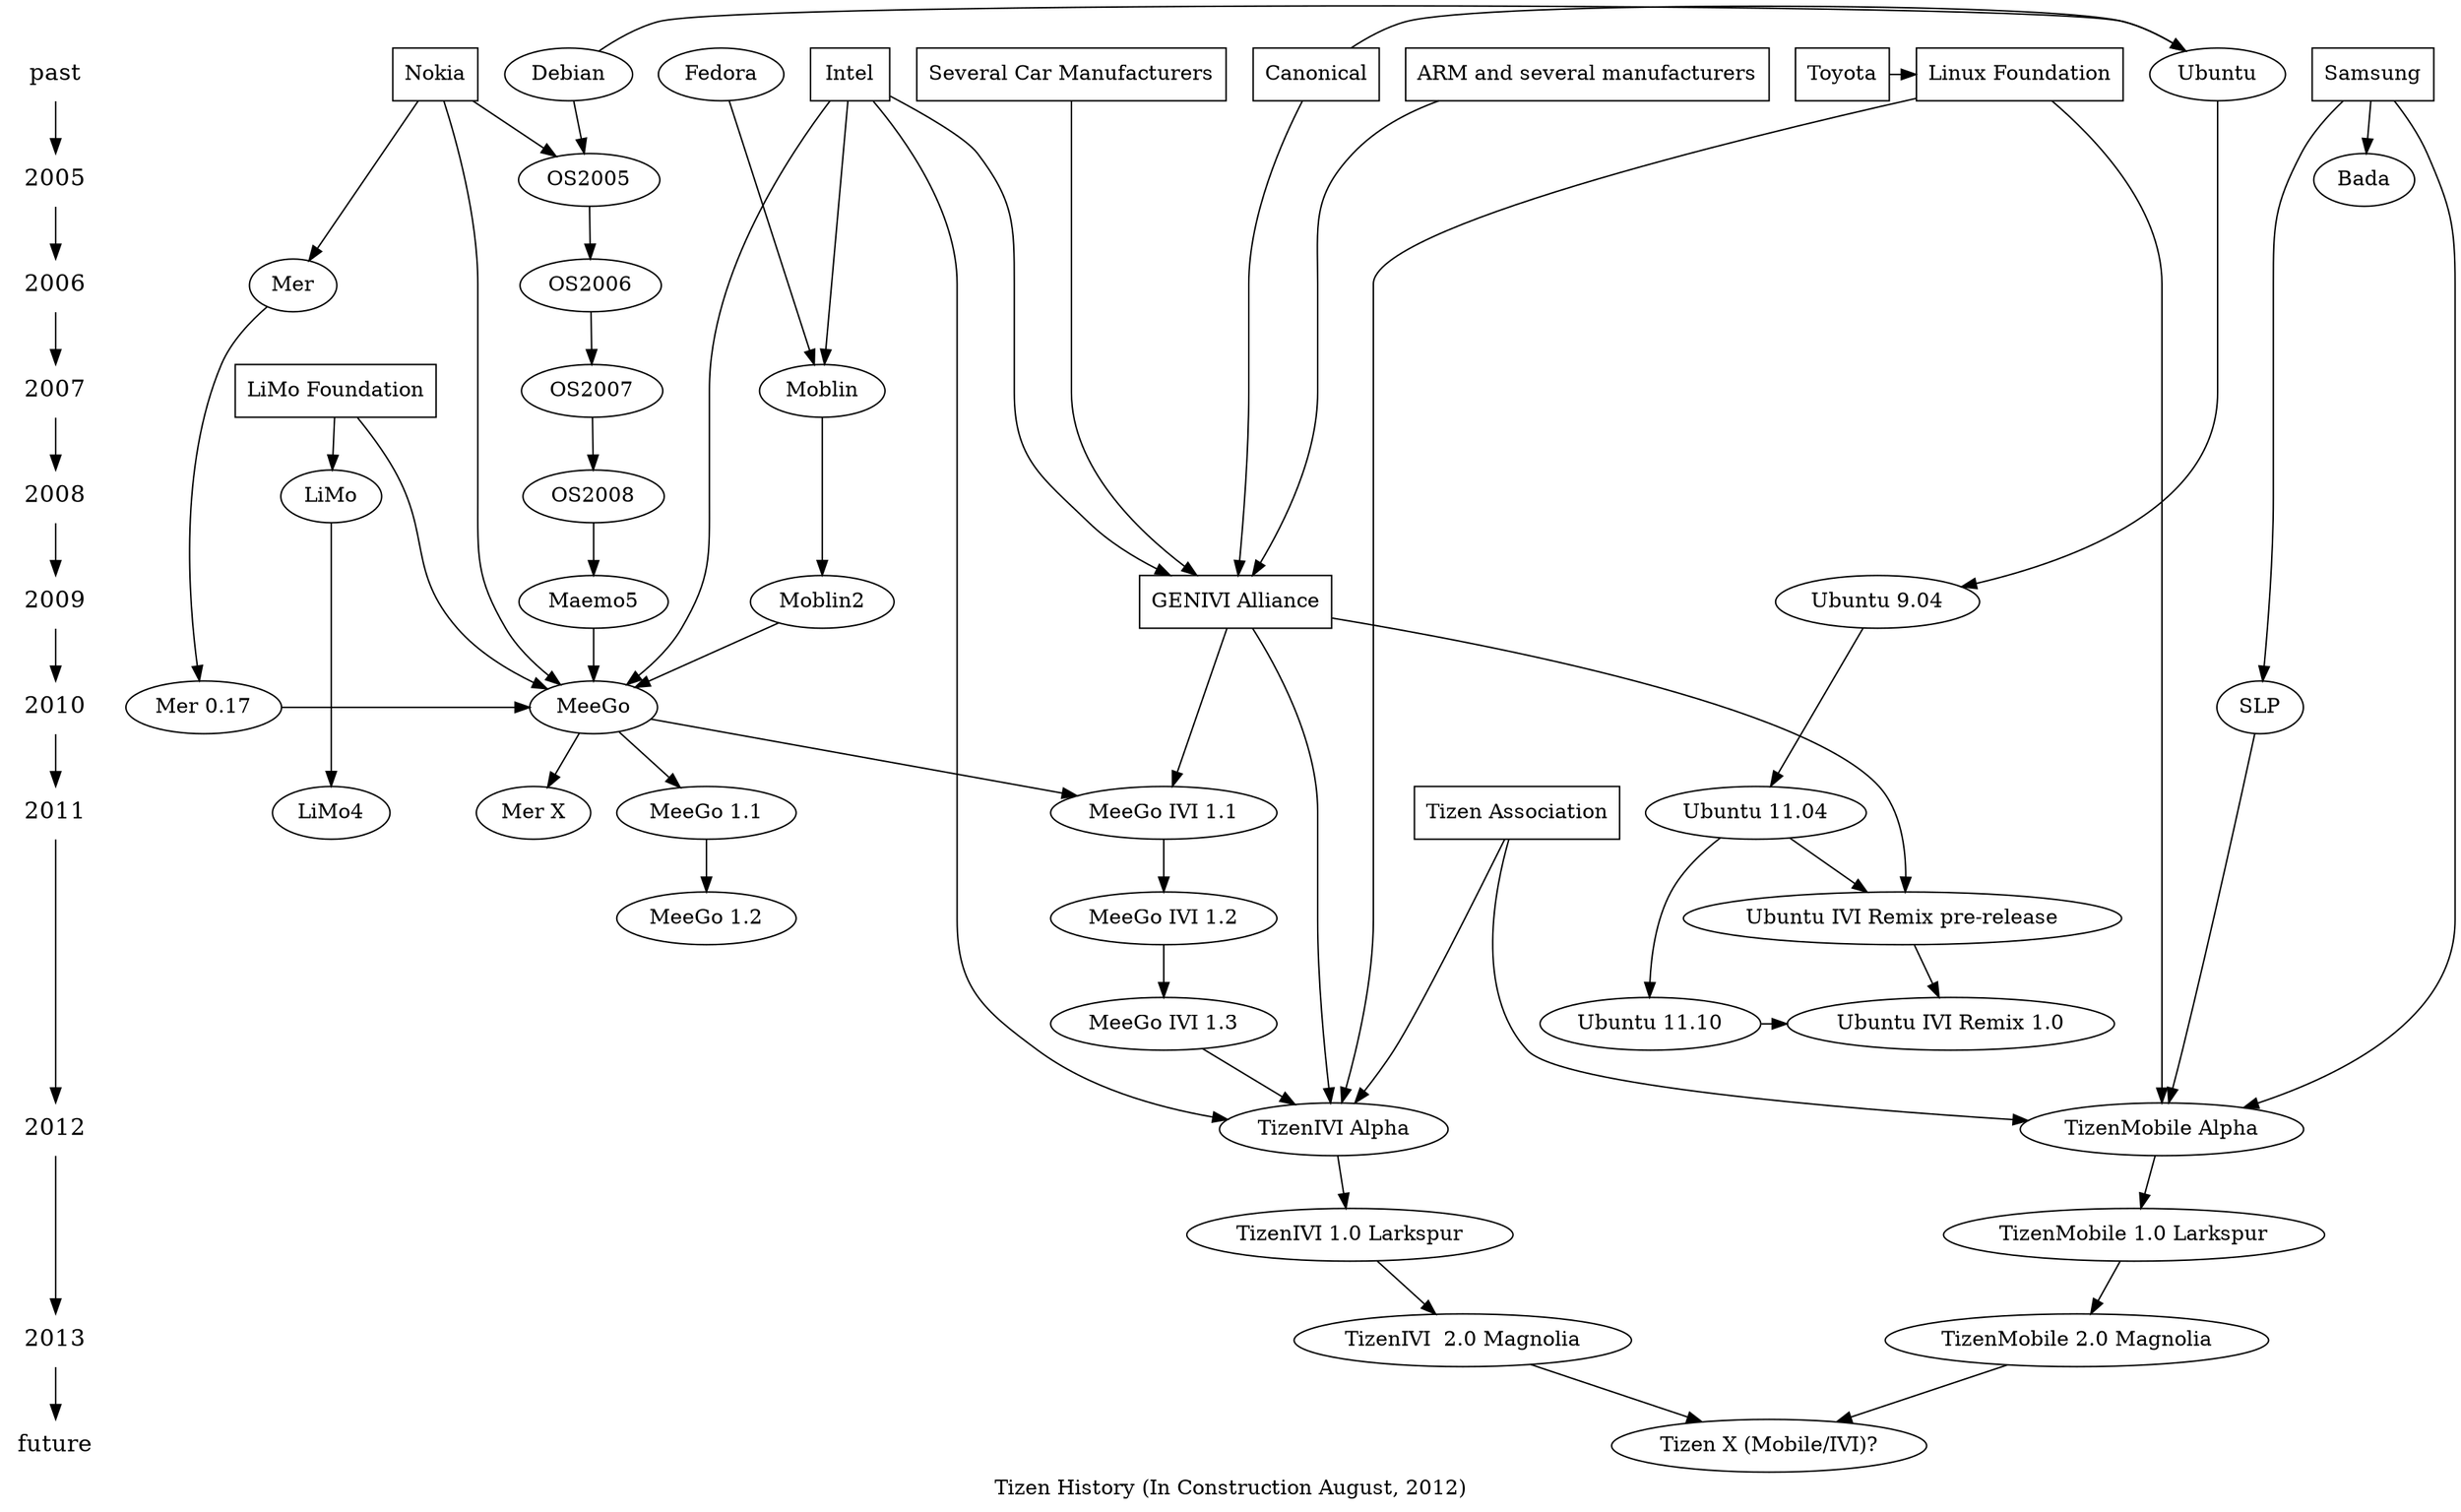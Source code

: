 digraph tizenhistory {
graph [label="Tizen History (In Construction August, 2012)"]
/*timeline*/
{
	node [shape=plaintext, fontsize=16];
	"past" -> /*1990 ->
	1991 -> 1992 -> 1993 -> 1994 -> 1995 ->
	1996 -> 1997 -> 1998 -> 1999 -> 2000 ->
	2001 -> 2002 -> 2003 -> 2004 ->*/ 2005 ->
	2006 -> 2007 -> 2008 -> 2009 -> 2010 ->
	2011 -> 2012 -> 2013 -> "future";
}

/* Organizations */
{
	node [shape=box];
	{ rank = same; "past"; "Nokia"}
	{ rank = same; "past"; "Intel"}
	{ rank = same; "past"; "Samsung"}
	{ rank = same; "past"; "ARM and several manufacturers"}
	{ rank = same; "past"; "Several Car Manufacturers"}
	{ rank = same; "past"; "Canonical"}
	{ rank = same; "past"; "Linux Foundation"}
	{ rank = same; "past"; "Toyota"}
	{ rank = same; "2007"; "LiMo Foundation"}
	{ rank = same; "2009"; "GENIVI Alliance"}
	{ rank = same; "2011"; "Tizen Association"} //?
"Toyota" -> "Linux Foundation";
"Intel" -> "GENIVI Alliance";
"Several Car Manufacturers" -> "GENIVI Alliance";
"ARM and several manufacturers" -> "GENIVI Alliance";
"Canonical" -> "GENIVI Alliance";
}

/* Technologies */
{
	node [shape=plaintext];
//	"HTML5";
}

/* OS */
{ rank = same; "past"; "Ubuntu"; "Fedora"; "Debian"}
{ rank = same; 2005; "OS2005"}
{ rank = same; 2006; "OS2006"}
{ rank = same; 2007; "OS2007"; "Moblin"}
{ rank = same; 2008; "OS2008"; "LiMo"}
{ rank = same; 2009; "Maemo5"; "Moblin2"; "Ubuntu 9.04"}
{ rank = same; 2010; "MeeGo"; "Mer 0.17"; "SLP"}
{ rank = same; 2011; "Ubuntu 11.04"; "LiMo4"}
{ rank = same; "Ubuntu 11.10"; "Ubuntu IVI Remix 1.0"}
{ rank = same; 2012; "TizenMobile Alpha"; "TizenIVI Alpha"};
{ rank = same; "TizenMobile 1.0 Larkspur"; "TizenIVI 1.0 Larkspur"}
{ rank = same; 2013; "TizenMobile 2.0 Magnolia"; "TizenIVI  2.0 Magnolia" }
	"Debian" -> "Ubuntu";
	"Debian" -> "OS2005" -> "OS2006" -> "OS2007" -> "OS2008" -> "Maemo5" -> "MeeGo";
	"Fedora" -> "Moblin" -> "Moblin2" -> "MeeGo";
	"Mer" -> "Mer 0.17" -> "MeeGo" -> "Mer X";
	"LiMo" -> "LiMo4";
	"MeeGo" -> "MeeGo 1.1" -> "MeeGo 1.2";
	"MeeGo" -> "MeeGo IVI 1.1" -> "MeeGo IVI 1.2" -> "MeeGo IVI 1.3" -> "TizenIVI Alpha";
	"SLP" -> "TizenMobile Alpha";
	"TizenMobile Alpha" -> "TizenMobile 1.0 Larkspur" -> "TizenMobile 2.0 Magnolia" -> "Tizen X (Mobile/IVI)?";
	"TizenIVI Alpha" -> "TizenIVI 1.0 Larkspur" -> "TizenIVI  2.0 Magnolia" -> "Tizen X (Mobile/IVI)?";
	"Ubuntu" -> "Ubuntu 9.04" -> "Ubuntu 11.04" -> "Ubuntu 11.10" -> "Ubuntu IVI Remix 1.0";
	"Ubuntu 11.04" -> "Ubuntu IVI Remix pre-release" -> "Ubuntu IVI Remix 1.0";

"Canonical" -> "Ubuntu";
"Nokia" -> "OS2005";
"Intel" -> "Moblin";
"Intel" -> "MeeGo";
"Nokia" -> "Mer";
"Nokia" -> "MeeGo";
//"Toyota" -> "MeeGo IVI 1.2";
"Samsung" -> "Bada";
"Samsung" -> "SLP";
"Intel" -> "TizenIVI Alpha";
"Samsung" -> "TizenMobile Alpha";
"GENIVI Alliance" -> "MeeGo IVI 1.1";
"GENIVI Alliance" -> "TizenIVI Alpha";
"GENIVI Alliance" -> "Ubuntu IVI Remix pre-release";
"LiMo Foundation" -> "LiMo";
"LiMo Foundation" -> "MeeGo";
"Tizen Association" -> "TizenIVI Alpha";
"Tizen Association" -> "TizenMobile Alpha";
"Linux Foundation" -> "TizenIVI Alpha";
"Linux Foundation" -> "TizenMobile Alpha";
}

